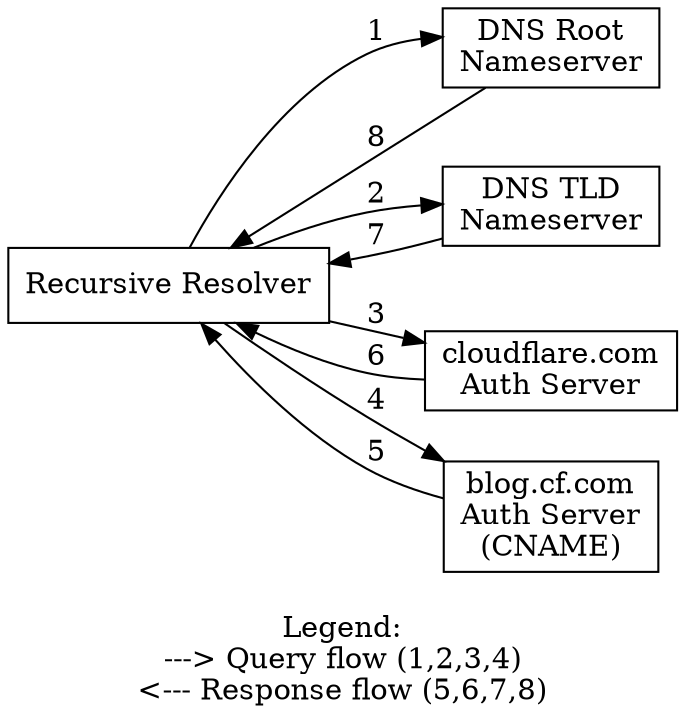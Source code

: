 digraph dns_lookup {
    rankdir=LR;
    node [shape=box, style=filled, fillcolor=white];
    
    // Nodes
    resolver [label="Recursive Resolver"];
    root [label="DNS Root\nNameserver"];
    tld [label="DNS TLD\nNameserver"];
    cf [label="cloudflare.com\nAuth Server"];
    blog [label="blog.cf.com\nAuth Server\n(CNAME)"];
    
    // Edges with labels
    resolver -> root [label="1"];
    root -> resolver [label="8"];
    
    resolver -> tld [label="2"];
    tld -> resolver [label="7"];
    
    resolver -> cf [label="3"];
    cf -> resolver [label="6"];
    
    resolver -> blog [label="4"];
    blog -> resolver [label="5"];
    
    // Rank to ensure vertical alignment
    {rank=same; root tld cf blog}
    
    // Legend
    label = "\nLegend:\n---> Query flow (1,2,3,4)\n<--- Response flow (5,6,7,8)";
    labelloc = "b";
}